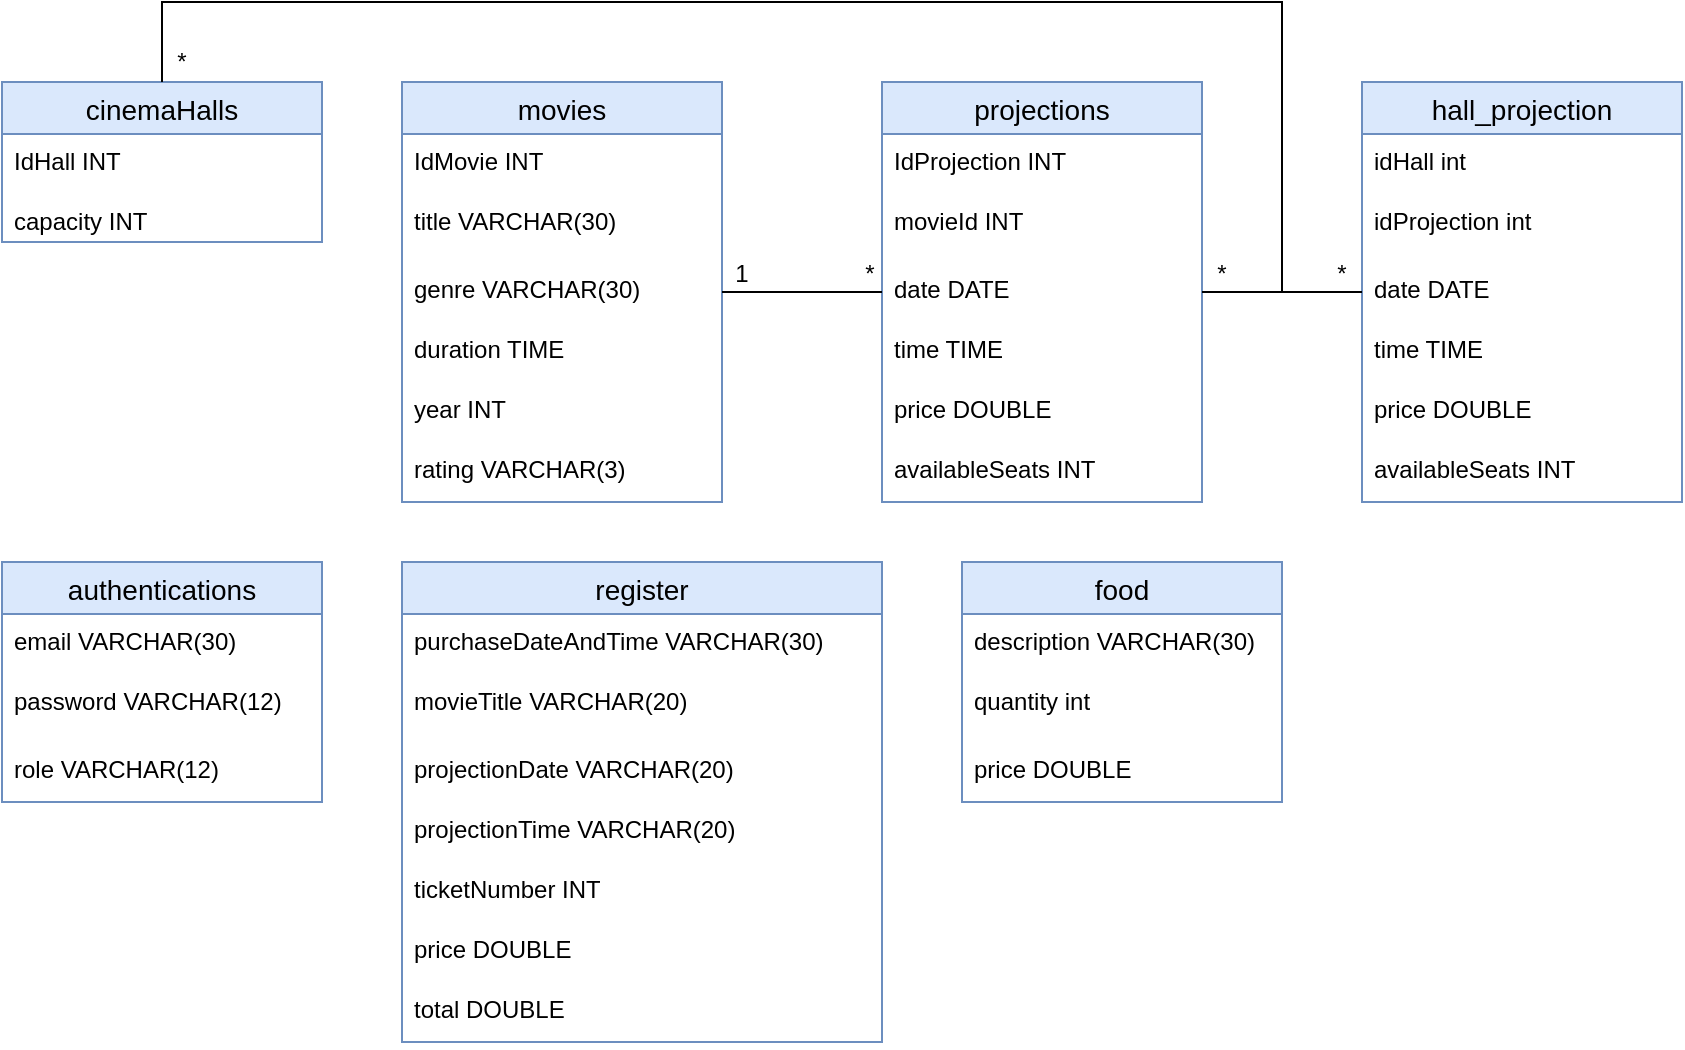 <mxfile version="22.1.16" type="device">
  <diagram name="Pagina-1" id="MC06ptRuE4aX3LGTsCbG">
    <mxGraphModel dx="1050" dy="621" grid="1" gridSize="10" guides="1" tooltips="1" connect="1" arrows="1" fold="1" page="1" pageScale="1" pageWidth="1200" pageHeight="1920" math="0" shadow="0">
      <root>
        <mxCell id="0" />
        <mxCell id="1" parent="0" />
        <mxCell id="_ChXb5LCQiLyFvrRCPtG-29" value="cinemaHalls" style="swimlane;fontStyle=0;childLayout=stackLayout;horizontal=1;startSize=26;horizontalStack=0;resizeParent=1;resizeParentMax=0;resizeLast=0;collapsible=1;marginBottom=0;align=center;fontSize=14;fillColor=#dae8fc;strokeColor=#6c8ebf;" vertex="1" parent="1">
          <mxGeometry x="120" y="200" width="160" height="80" as="geometry" />
        </mxCell>
        <mxCell id="_ChXb5LCQiLyFvrRCPtG-30" value="IdHall INT&amp;nbsp;" style="text;strokeColor=none;fillColor=none;spacingLeft=4;spacingRight=4;overflow=hidden;rotatable=0;points=[[0,0.5],[1,0.5]];portConstraint=eastwest;fontSize=12;whiteSpace=wrap;html=1;" vertex="1" parent="_ChXb5LCQiLyFvrRCPtG-29">
          <mxGeometry y="26" width="160" height="30" as="geometry" />
        </mxCell>
        <mxCell id="_ChXb5LCQiLyFvrRCPtG-31" value="capacity INT" style="text;strokeColor=none;fillColor=none;spacingLeft=4;spacingRight=4;overflow=hidden;rotatable=0;points=[[0,0.5],[1,0.5]];portConstraint=eastwest;fontSize=12;whiteSpace=wrap;html=1;" vertex="1" parent="_ChXb5LCQiLyFvrRCPtG-29">
          <mxGeometry y="56" width="160" height="24" as="geometry" />
        </mxCell>
        <mxCell id="_ChXb5LCQiLyFvrRCPtG-33" value="movies" style="swimlane;fontStyle=0;childLayout=stackLayout;horizontal=1;startSize=26;horizontalStack=0;resizeParent=1;resizeParentMax=0;resizeLast=0;collapsible=1;marginBottom=0;align=center;fontSize=14;fillColor=#dae8fc;strokeColor=#6c8ebf;" vertex="1" parent="1">
          <mxGeometry x="320" y="200" width="160" height="210" as="geometry" />
        </mxCell>
        <mxCell id="_ChXb5LCQiLyFvrRCPtG-34" value="IdMovie INT&amp;nbsp;" style="text;strokeColor=none;fillColor=none;spacingLeft=4;spacingRight=4;overflow=hidden;rotatable=0;points=[[0,0.5],[1,0.5]];portConstraint=eastwest;fontSize=12;whiteSpace=wrap;html=1;" vertex="1" parent="_ChXb5LCQiLyFvrRCPtG-33">
          <mxGeometry y="26" width="160" height="30" as="geometry" />
        </mxCell>
        <mxCell id="_ChXb5LCQiLyFvrRCPtG-35" value="title VARCHAR(30)" style="text;strokeColor=none;fillColor=none;spacingLeft=4;spacingRight=4;overflow=hidden;rotatable=0;points=[[0,0.5],[1,0.5]];portConstraint=eastwest;fontSize=12;whiteSpace=wrap;html=1;" vertex="1" parent="_ChXb5LCQiLyFvrRCPtG-33">
          <mxGeometry y="56" width="160" height="34" as="geometry" />
        </mxCell>
        <mxCell id="_ChXb5LCQiLyFvrRCPtG-36" value="genre VARCHAR(30)" style="text;strokeColor=none;fillColor=none;spacingLeft=4;spacingRight=4;overflow=hidden;rotatable=0;points=[[0,0.5],[1,0.5]];portConstraint=eastwest;fontSize=12;whiteSpace=wrap;html=1;" vertex="1" parent="_ChXb5LCQiLyFvrRCPtG-33">
          <mxGeometry y="90" width="160" height="30" as="geometry" />
        </mxCell>
        <mxCell id="_ChXb5LCQiLyFvrRCPtG-38" value="duration TIME" style="text;strokeColor=none;fillColor=none;spacingLeft=4;spacingRight=4;overflow=hidden;rotatable=0;points=[[0,0.5],[1,0.5]];portConstraint=eastwest;fontSize=12;whiteSpace=wrap;html=1;" vertex="1" parent="_ChXb5LCQiLyFvrRCPtG-33">
          <mxGeometry y="120" width="160" height="30" as="geometry" />
        </mxCell>
        <mxCell id="_ChXb5LCQiLyFvrRCPtG-37" value="year INT" style="text;strokeColor=none;fillColor=none;spacingLeft=4;spacingRight=4;overflow=hidden;rotatable=0;points=[[0,0.5],[1,0.5]];portConstraint=eastwest;fontSize=12;whiteSpace=wrap;html=1;" vertex="1" parent="_ChXb5LCQiLyFvrRCPtG-33">
          <mxGeometry y="150" width="160" height="30" as="geometry" />
        </mxCell>
        <mxCell id="_ChXb5LCQiLyFvrRCPtG-42" value="rating VARCHAR(3)" style="text;strokeColor=none;fillColor=none;spacingLeft=4;spacingRight=4;overflow=hidden;rotatable=0;points=[[0,0.5],[1,0.5]];portConstraint=eastwest;fontSize=12;whiteSpace=wrap;html=1;" vertex="1" parent="_ChXb5LCQiLyFvrRCPtG-33">
          <mxGeometry y="180" width="160" height="30" as="geometry" />
        </mxCell>
        <mxCell id="_ChXb5LCQiLyFvrRCPtG-43" value="projections" style="swimlane;fontStyle=0;childLayout=stackLayout;horizontal=1;startSize=26;horizontalStack=0;resizeParent=1;resizeParentMax=0;resizeLast=0;collapsible=1;marginBottom=0;align=center;fontSize=14;fillColor=#dae8fc;strokeColor=#6c8ebf;" vertex="1" parent="1">
          <mxGeometry x="560" y="200" width="160" height="210" as="geometry" />
        </mxCell>
        <mxCell id="_ChXb5LCQiLyFvrRCPtG-44" value="IdProjection INT&amp;nbsp;" style="text;strokeColor=none;fillColor=none;spacingLeft=4;spacingRight=4;overflow=hidden;rotatable=0;points=[[0,0.5],[1,0.5]];portConstraint=eastwest;fontSize=12;whiteSpace=wrap;html=1;" vertex="1" parent="_ChXb5LCQiLyFvrRCPtG-43">
          <mxGeometry y="26" width="160" height="30" as="geometry" />
        </mxCell>
        <mxCell id="_ChXb5LCQiLyFvrRCPtG-45" value="movieId INT" style="text;strokeColor=none;fillColor=none;spacingLeft=4;spacingRight=4;overflow=hidden;rotatable=0;points=[[0,0.5],[1,0.5]];portConstraint=eastwest;fontSize=12;whiteSpace=wrap;html=1;" vertex="1" parent="_ChXb5LCQiLyFvrRCPtG-43">
          <mxGeometry y="56" width="160" height="34" as="geometry" />
        </mxCell>
        <mxCell id="_ChXb5LCQiLyFvrRCPtG-46" value="date DATE" style="text;strokeColor=none;fillColor=none;spacingLeft=4;spacingRight=4;overflow=hidden;rotatable=0;points=[[0,0.5],[1,0.5]];portConstraint=eastwest;fontSize=12;whiteSpace=wrap;html=1;" vertex="1" parent="_ChXb5LCQiLyFvrRCPtG-43">
          <mxGeometry y="90" width="160" height="30" as="geometry" />
        </mxCell>
        <mxCell id="_ChXb5LCQiLyFvrRCPtG-47" value="time TIME" style="text;strokeColor=none;fillColor=none;spacingLeft=4;spacingRight=4;overflow=hidden;rotatable=0;points=[[0,0.5],[1,0.5]];portConstraint=eastwest;fontSize=12;whiteSpace=wrap;html=1;" vertex="1" parent="_ChXb5LCQiLyFvrRCPtG-43">
          <mxGeometry y="120" width="160" height="30" as="geometry" />
        </mxCell>
        <mxCell id="_ChXb5LCQiLyFvrRCPtG-48" value="price DOUBLE" style="text;strokeColor=none;fillColor=none;spacingLeft=4;spacingRight=4;overflow=hidden;rotatable=0;points=[[0,0.5],[1,0.5]];portConstraint=eastwest;fontSize=12;whiteSpace=wrap;html=1;" vertex="1" parent="_ChXb5LCQiLyFvrRCPtG-43">
          <mxGeometry y="150" width="160" height="30" as="geometry" />
        </mxCell>
        <mxCell id="_ChXb5LCQiLyFvrRCPtG-49" value="availableSeats INT" style="text;strokeColor=none;fillColor=none;spacingLeft=4;spacingRight=4;overflow=hidden;rotatable=0;points=[[0,0.5],[1,0.5]];portConstraint=eastwest;fontSize=12;whiteSpace=wrap;html=1;" vertex="1" parent="_ChXb5LCQiLyFvrRCPtG-43">
          <mxGeometry y="180" width="160" height="30" as="geometry" />
        </mxCell>
        <mxCell id="_ChXb5LCQiLyFvrRCPtG-50" value="authentications" style="swimlane;fontStyle=0;childLayout=stackLayout;horizontal=1;startSize=26;horizontalStack=0;resizeParent=1;resizeParentMax=0;resizeLast=0;collapsible=1;marginBottom=0;align=center;fontSize=14;fillColor=#dae8fc;strokeColor=#6c8ebf;" vertex="1" parent="1">
          <mxGeometry x="120" y="440" width="160" height="120" as="geometry" />
        </mxCell>
        <mxCell id="_ChXb5LCQiLyFvrRCPtG-51" value="email VARCHAR(30)" style="text;strokeColor=none;fillColor=none;spacingLeft=4;spacingRight=4;overflow=hidden;rotatable=0;points=[[0,0.5],[1,0.5]];portConstraint=eastwest;fontSize=12;whiteSpace=wrap;html=1;" vertex="1" parent="_ChXb5LCQiLyFvrRCPtG-50">
          <mxGeometry y="26" width="160" height="30" as="geometry" />
        </mxCell>
        <mxCell id="_ChXb5LCQiLyFvrRCPtG-52" value="password VARCHAR(12)" style="text;strokeColor=none;fillColor=none;spacingLeft=4;spacingRight=4;overflow=hidden;rotatable=0;points=[[0,0.5],[1,0.5]];portConstraint=eastwest;fontSize=12;whiteSpace=wrap;html=1;" vertex="1" parent="_ChXb5LCQiLyFvrRCPtG-50">
          <mxGeometry y="56" width="160" height="34" as="geometry" />
        </mxCell>
        <mxCell id="_ChXb5LCQiLyFvrRCPtG-53" value="role VARCHAR(12)" style="text;strokeColor=none;fillColor=none;spacingLeft=4;spacingRight=4;overflow=hidden;rotatable=0;points=[[0,0.5],[1,0.5]];portConstraint=eastwest;fontSize=12;whiteSpace=wrap;html=1;" vertex="1" parent="_ChXb5LCQiLyFvrRCPtG-50">
          <mxGeometry y="90" width="160" height="30" as="geometry" />
        </mxCell>
        <mxCell id="_ChXb5LCQiLyFvrRCPtG-57" value="register" style="swimlane;fontStyle=0;childLayout=stackLayout;horizontal=1;startSize=26;horizontalStack=0;resizeParent=1;resizeParentMax=0;resizeLast=0;collapsible=1;marginBottom=0;align=center;fontSize=14;fillColor=#dae8fc;strokeColor=#6c8ebf;" vertex="1" parent="1">
          <mxGeometry x="320" y="440" width="240" height="240" as="geometry" />
        </mxCell>
        <mxCell id="_ChXb5LCQiLyFvrRCPtG-58" value="purchaseDateAndTime VARCHAR(30)" style="text;strokeColor=none;fillColor=none;spacingLeft=4;spacingRight=4;overflow=hidden;rotatable=0;points=[[0,0.5],[1,0.5]];portConstraint=eastwest;fontSize=12;whiteSpace=wrap;html=1;" vertex="1" parent="_ChXb5LCQiLyFvrRCPtG-57">
          <mxGeometry y="26" width="240" height="30" as="geometry" />
        </mxCell>
        <mxCell id="_ChXb5LCQiLyFvrRCPtG-59" value="movieTitle VARCHAR(20)" style="text;strokeColor=none;fillColor=none;spacingLeft=4;spacingRight=4;overflow=hidden;rotatable=0;points=[[0,0.5],[1,0.5]];portConstraint=eastwest;fontSize=12;whiteSpace=wrap;html=1;" vertex="1" parent="_ChXb5LCQiLyFvrRCPtG-57">
          <mxGeometry y="56" width="240" height="34" as="geometry" />
        </mxCell>
        <mxCell id="_ChXb5LCQiLyFvrRCPtG-60" value="projectionDate VARCHAR(20)" style="text;strokeColor=none;fillColor=none;spacingLeft=4;spacingRight=4;overflow=hidden;rotatable=0;points=[[0,0.5],[1,0.5]];portConstraint=eastwest;fontSize=12;whiteSpace=wrap;html=1;" vertex="1" parent="_ChXb5LCQiLyFvrRCPtG-57">
          <mxGeometry y="90" width="240" height="30" as="geometry" />
        </mxCell>
        <mxCell id="_ChXb5LCQiLyFvrRCPtG-61" value="projectionTime VARCHAR(20)" style="text;strokeColor=none;fillColor=none;spacingLeft=4;spacingRight=4;overflow=hidden;rotatable=0;points=[[0,0.5],[1,0.5]];portConstraint=eastwest;fontSize=12;whiteSpace=wrap;html=1;" vertex="1" parent="_ChXb5LCQiLyFvrRCPtG-57">
          <mxGeometry y="120" width="240" height="30" as="geometry" />
        </mxCell>
        <mxCell id="_ChXb5LCQiLyFvrRCPtG-62" value="ticketNumber INT" style="text;strokeColor=none;fillColor=none;spacingLeft=4;spacingRight=4;overflow=hidden;rotatable=0;points=[[0,0.5],[1,0.5]];portConstraint=eastwest;fontSize=12;whiteSpace=wrap;html=1;" vertex="1" parent="_ChXb5LCQiLyFvrRCPtG-57">
          <mxGeometry y="150" width="240" height="30" as="geometry" />
        </mxCell>
        <mxCell id="_ChXb5LCQiLyFvrRCPtG-63" value="price DOUBLE" style="text;strokeColor=none;fillColor=none;spacingLeft=4;spacingRight=4;overflow=hidden;rotatable=0;points=[[0,0.5],[1,0.5]];portConstraint=eastwest;fontSize=12;whiteSpace=wrap;html=1;" vertex="1" parent="_ChXb5LCQiLyFvrRCPtG-57">
          <mxGeometry y="180" width="240" height="30" as="geometry" />
        </mxCell>
        <mxCell id="_ChXb5LCQiLyFvrRCPtG-64" value="total DOUBLE" style="text;strokeColor=none;fillColor=none;spacingLeft=4;spacingRight=4;overflow=hidden;rotatable=0;points=[[0,0.5],[1,0.5]];portConstraint=eastwest;fontSize=12;whiteSpace=wrap;html=1;" vertex="1" parent="_ChXb5LCQiLyFvrRCPtG-57">
          <mxGeometry y="210" width="240" height="30" as="geometry" />
        </mxCell>
        <mxCell id="_ChXb5LCQiLyFvrRCPtG-65" value="food" style="swimlane;fontStyle=0;childLayout=stackLayout;horizontal=1;startSize=26;horizontalStack=0;resizeParent=1;resizeParentMax=0;resizeLast=0;collapsible=1;marginBottom=0;align=center;fontSize=14;fillColor=#dae8fc;strokeColor=#6c8ebf;" vertex="1" parent="1">
          <mxGeometry x="600" y="440" width="160" height="120" as="geometry" />
        </mxCell>
        <mxCell id="_ChXb5LCQiLyFvrRCPtG-66" value="description VARCHAR(30)" style="text;strokeColor=none;fillColor=none;spacingLeft=4;spacingRight=4;overflow=hidden;rotatable=0;points=[[0,0.5],[1,0.5]];portConstraint=eastwest;fontSize=12;whiteSpace=wrap;html=1;" vertex="1" parent="_ChXb5LCQiLyFvrRCPtG-65">
          <mxGeometry y="26" width="160" height="30" as="geometry" />
        </mxCell>
        <mxCell id="_ChXb5LCQiLyFvrRCPtG-67" value="quantity int" style="text;strokeColor=none;fillColor=none;spacingLeft=4;spacingRight=4;overflow=hidden;rotatable=0;points=[[0,0.5],[1,0.5]];portConstraint=eastwest;fontSize=12;whiteSpace=wrap;html=1;" vertex="1" parent="_ChXb5LCQiLyFvrRCPtG-65">
          <mxGeometry y="56" width="160" height="34" as="geometry" />
        </mxCell>
        <mxCell id="_ChXb5LCQiLyFvrRCPtG-68" value="price DOUBLE" style="text;strokeColor=none;fillColor=none;spacingLeft=4;spacingRight=4;overflow=hidden;rotatable=0;points=[[0,0.5],[1,0.5]];portConstraint=eastwest;fontSize=12;whiteSpace=wrap;html=1;" vertex="1" parent="_ChXb5LCQiLyFvrRCPtG-65">
          <mxGeometry y="90" width="160" height="30" as="geometry" />
        </mxCell>
        <mxCell id="_ChXb5LCQiLyFvrRCPtG-69" style="edgeStyle=orthogonalEdgeStyle;rounded=0;orthogonalLoop=1;jettySize=auto;html=1;exitX=1;exitY=0.5;exitDx=0;exitDy=0;entryX=0;entryY=0.5;entryDx=0;entryDy=0;endArrow=none;endFill=0;" edge="1" parent="1" source="_ChXb5LCQiLyFvrRCPtG-36" target="_ChXb5LCQiLyFvrRCPtG-43">
          <mxGeometry relative="1" as="geometry" />
        </mxCell>
        <mxCell id="_ChXb5LCQiLyFvrRCPtG-70" value="*" style="text;html=1;strokeColor=none;fillColor=none;align=center;verticalAlign=middle;whiteSpace=wrap;rounded=0;" vertex="1" parent="1">
          <mxGeometry x="544" y="286" width="20" height="20" as="geometry" />
        </mxCell>
        <mxCell id="_ChXb5LCQiLyFvrRCPtG-71" value="1" style="text;html=1;strokeColor=none;fillColor=none;align=center;verticalAlign=middle;whiteSpace=wrap;rounded=0;" vertex="1" parent="1">
          <mxGeometry x="480" y="286" width="20" height="20" as="geometry" />
        </mxCell>
        <mxCell id="_ChXb5LCQiLyFvrRCPtG-72" value="hall_projection" style="swimlane;fontStyle=0;childLayout=stackLayout;horizontal=1;startSize=26;horizontalStack=0;resizeParent=1;resizeParentMax=0;resizeLast=0;collapsible=1;marginBottom=0;align=center;fontSize=14;fillColor=#dae8fc;strokeColor=#6c8ebf;" vertex="1" parent="1">
          <mxGeometry x="800" y="200" width="160" height="210" as="geometry" />
        </mxCell>
        <mxCell id="_ChXb5LCQiLyFvrRCPtG-73" value="idHall int" style="text;strokeColor=none;fillColor=none;spacingLeft=4;spacingRight=4;overflow=hidden;rotatable=0;points=[[0,0.5],[1,0.5]];portConstraint=eastwest;fontSize=12;whiteSpace=wrap;html=1;" vertex="1" parent="_ChXb5LCQiLyFvrRCPtG-72">
          <mxGeometry y="26" width="160" height="30" as="geometry" />
        </mxCell>
        <mxCell id="_ChXb5LCQiLyFvrRCPtG-74" value="idProjection int" style="text;strokeColor=none;fillColor=none;spacingLeft=4;spacingRight=4;overflow=hidden;rotatable=0;points=[[0,0.5],[1,0.5]];portConstraint=eastwest;fontSize=12;whiteSpace=wrap;html=1;" vertex="1" parent="_ChXb5LCQiLyFvrRCPtG-72">
          <mxGeometry y="56" width="160" height="34" as="geometry" />
        </mxCell>
        <mxCell id="_ChXb5LCQiLyFvrRCPtG-75" value="date DATE" style="text;strokeColor=none;fillColor=none;spacingLeft=4;spacingRight=4;overflow=hidden;rotatable=0;points=[[0,0.5],[1,0.5]];portConstraint=eastwest;fontSize=12;whiteSpace=wrap;html=1;" vertex="1" parent="_ChXb5LCQiLyFvrRCPtG-72">
          <mxGeometry y="90" width="160" height="30" as="geometry" />
        </mxCell>
        <mxCell id="_ChXb5LCQiLyFvrRCPtG-76" value="time TIME" style="text;strokeColor=none;fillColor=none;spacingLeft=4;spacingRight=4;overflow=hidden;rotatable=0;points=[[0,0.5],[1,0.5]];portConstraint=eastwest;fontSize=12;whiteSpace=wrap;html=1;" vertex="1" parent="_ChXb5LCQiLyFvrRCPtG-72">
          <mxGeometry y="120" width="160" height="30" as="geometry" />
        </mxCell>
        <mxCell id="_ChXb5LCQiLyFvrRCPtG-77" value="price DOUBLE" style="text;strokeColor=none;fillColor=none;spacingLeft=4;spacingRight=4;overflow=hidden;rotatable=0;points=[[0,0.5],[1,0.5]];portConstraint=eastwest;fontSize=12;whiteSpace=wrap;html=1;" vertex="1" parent="_ChXb5LCQiLyFvrRCPtG-72">
          <mxGeometry y="150" width="160" height="30" as="geometry" />
        </mxCell>
        <mxCell id="_ChXb5LCQiLyFvrRCPtG-78" value="availableSeats INT" style="text;strokeColor=none;fillColor=none;spacingLeft=4;spacingRight=4;overflow=hidden;rotatable=0;points=[[0,0.5],[1,0.5]];portConstraint=eastwest;fontSize=12;whiteSpace=wrap;html=1;" vertex="1" parent="_ChXb5LCQiLyFvrRCPtG-72">
          <mxGeometry y="180" width="160" height="30" as="geometry" />
        </mxCell>
        <mxCell id="_ChXb5LCQiLyFvrRCPtG-79" style="edgeStyle=orthogonalEdgeStyle;rounded=0;orthogonalLoop=1;jettySize=auto;html=1;exitX=0;exitY=0.5;exitDx=0;exitDy=0;entryX=0.5;entryY=0;entryDx=0;entryDy=0;endArrow=none;endFill=0;" edge="1" parent="1" source="_ChXb5LCQiLyFvrRCPtG-75" target="_ChXb5LCQiLyFvrRCPtG-29">
          <mxGeometry relative="1" as="geometry">
            <Array as="points">
              <mxPoint x="760" y="305" />
              <mxPoint x="760" y="160" />
              <mxPoint x="200" y="160" />
            </Array>
          </mxGeometry>
        </mxCell>
        <mxCell id="_ChXb5LCQiLyFvrRCPtG-81" value="*" style="text;html=1;strokeColor=none;fillColor=none;align=center;verticalAlign=middle;whiteSpace=wrap;rounded=0;" vertex="1" parent="1">
          <mxGeometry x="780" y="286" width="20" height="20" as="geometry" />
        </mxCell>
        <mxCell id="_ChXb5LCQiLyFvrRCPtG-82" value="*" style="text;html=1;strokeColor=none;fillColor=none;align=center;verticalAlign=middle;whiteSpace=wrap;rounded=0;" vertex="1" parent="1">
          <mxGeometry x="200" y="180" width="20" height="20" as="geometry" />
        </mxCell>
        <mxCell id="_ChXb5LCQiLyFvrRCPtG-83" style="edgeStyle=orthogonalEdgeStyle;rounded=0;orthogonalLoop=1;jettySize=auto;html=1;exitX=0;exitY=0.5;exitDx=0;exitDy=0;entryX=1;entryY=0.5;entryDx=0;entryDy=0;endArrow=none;endFill=0;" edge="1" parent="1" source="_ChXb5LCQiLyFvrRCPtG-75" target="_ChXb5LCQiLyFvrRCPtG-46">
          <mxGeometry relative="1" as="geometry" />
        </mxCell>
        <mxCell id="_ChXb5LCQiLyFvrRCPtG-84" value="*" style="text;html=1;strokeColor=none;fillColor=none;align=center;verticalAlign=middle;whiteSpace=wrap;rounded=0;" vertex="1" parent="1">
          <mxGeometry x="720" y="286" width="20" height="20" as="geometry" />
        </mxCell>
      </root>
    </mxGraphModel>
  </diagram>
</mxfile>
